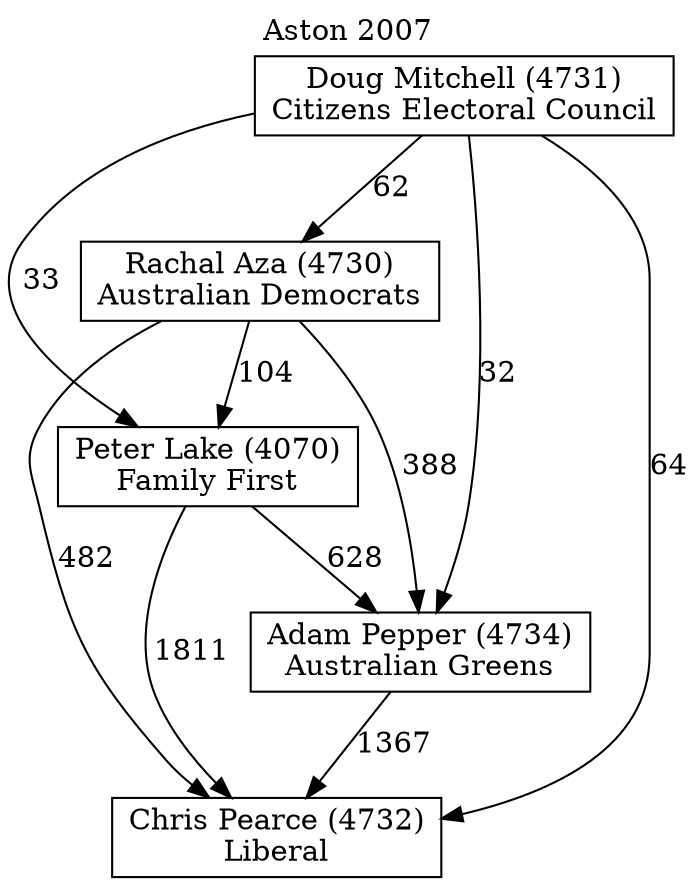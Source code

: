 // House preference flow
digraph "Chris Pearce (4732)_Aston_2007" {
	graph [label="Aston 2007" labelloc=t mclimit=10]
	node [shape=box]
	"Chris Pearce (4732)" [label="Chris Pearce (4732)
Liberal"]
	"Adam Pepper (4734)" [label="Adam Pepper (4734)
Australian Greens"]
	"Peter Lake (4070)" [label="Peter Lake (4070)
Family First"]
	"Rachal Aza (4730)" [label="Rachal Aza (4730)
Australian Democrats"]
	"Doug Mitchell (4731)" [label="Doug Mitchell (4731)
Citizens Electoral Council"]
	"Adam Pepper (4734)" -> "Chris Pearce (4732)" [label=1367]
	"Peter Lake (4070)" -> "Adam Pepper (4734)" [label=628]
	"Rachal Aza (4730)" -> "Peter Lake (4070)" [label=104]
	"Doug Mitchell (4731)" -> "Rachal Aza (4730)" [label=62]
	"Peter Lake (4070)" -> "Chris Pearce (4732)" [label=1811]
	"Rachal Aza (4730)" -> "Chris Pearce (4732)" [label=482]
	"Doug Mitchell (4731)" -> "Chris Pearce (4732)" [label=64]
	"Doug Mitchell (4731)" -> "Peter Lake (4070)" [label=33]
	"Rachal Aza (4730)" -> "Adam Pepper (4734)" [label=388]
	"Doug Mitchell (4731)" -> "Adam Pepper (4734)" [label=32]
}
